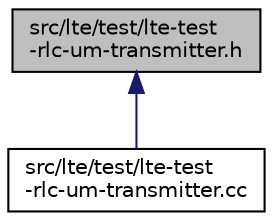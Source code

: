 digraph "src/lte/test/lte-test-rlc-um-transmitter.h"
{
 // LATEX_PDF_SIZE
  edge [fontname="Helvetica",fontsize="10",labelfontname="Helvetica",labelfontsize="10"];
  node [fontname="Helvetica",fontsize="10",shape=record];
  Node1 [label="src/lte/test/lte-test\l-rlc-um-transmitter.h",height=0.2,width=0.4,color="black", fillcolor="grey75", style="filled", fontcolor="black",tooltip=" "];
  Node1 -> Node2 [dir="back",color="midnightblue",fontsize="10",style="solid",fontname="Helvetica"];
  Node2 [label="src/lte/test/lte-test\l-rlc-um-transmitter.cc",height=0.2,width=0.4,color="black", fillcolor="white", style="filled",URL="$lte-test-rlc-um-transmitter_8cc.html",tooltip=" "];
}
